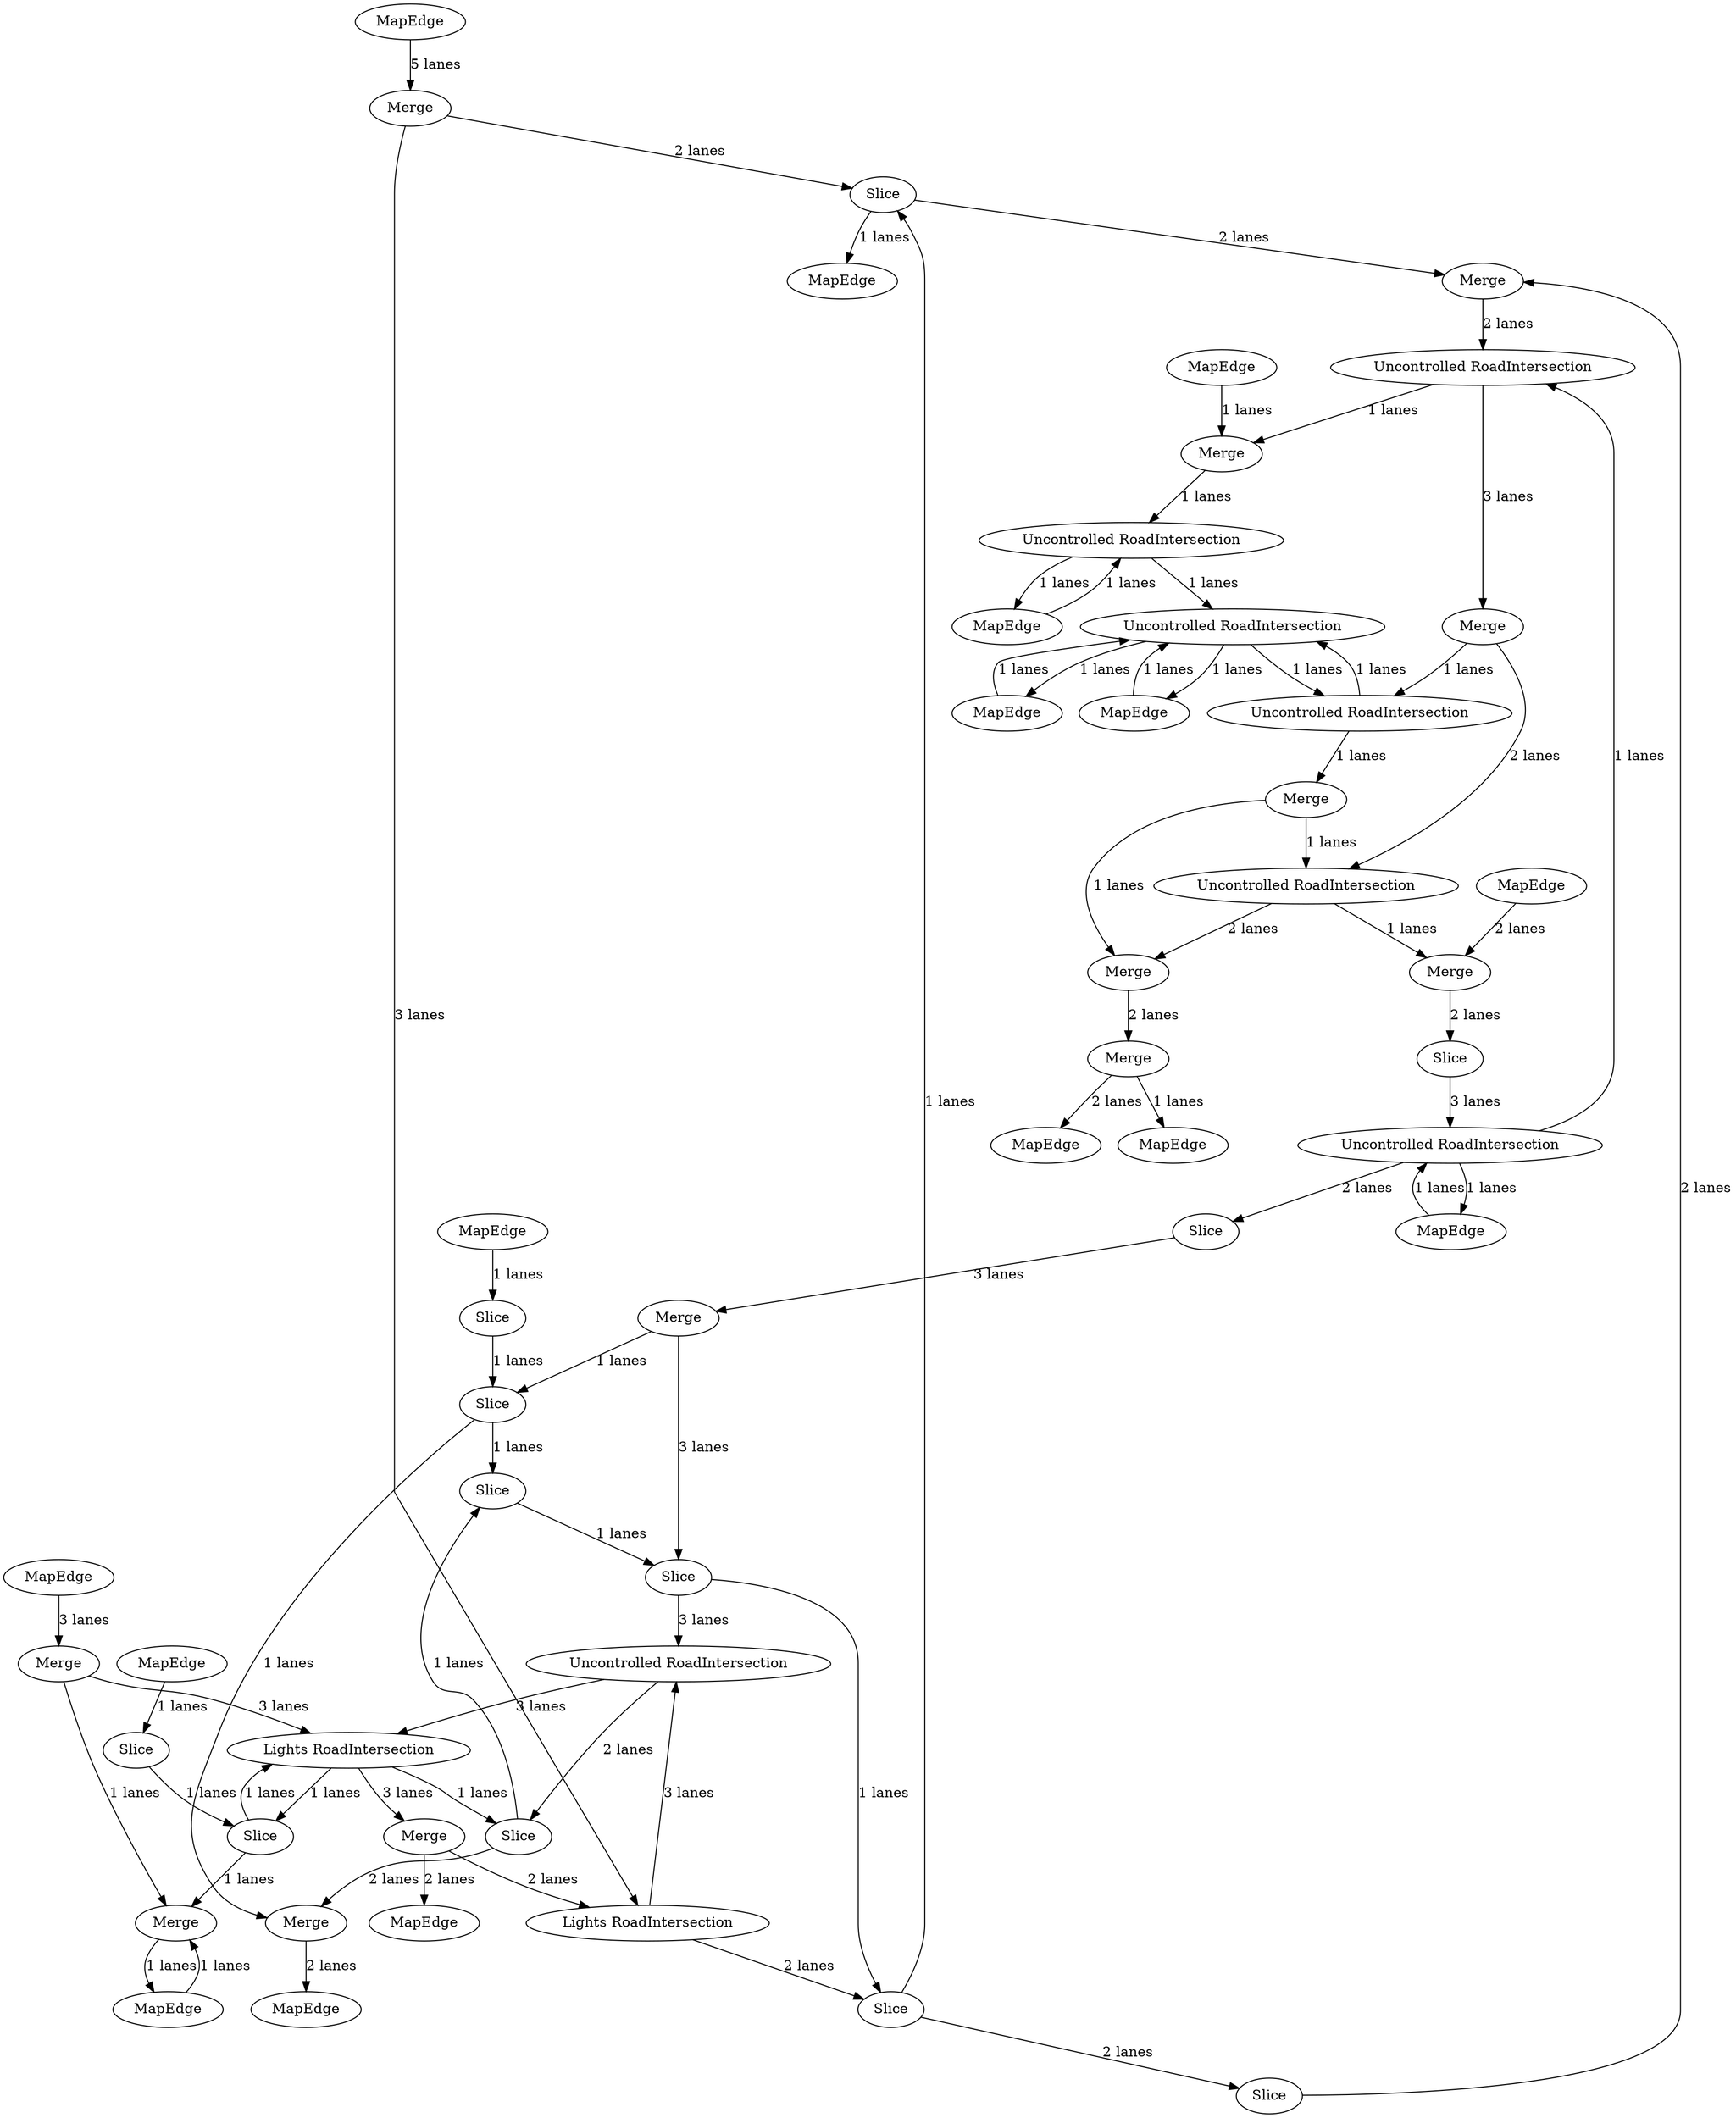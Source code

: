 digraph {
    0 [ label = "Merge" ]
    1 [ label = "Merge" ]
    2 [ label = "Merge" ]
    3 [ label = "MapEdge" ]
    4 [ label = "Merge" ]
    5 [ label = "Uncontrolled RoadIntersection" ]
    6 [ label = "MapEdge" ]
    7 [ label = "Merge" ]
    8 [ label = "Uncontrolled RoadIntersection" ]
    9 [ label = "MapEdge" ]
    10 [ label = "MapEdge" ]
    11 [ label = "Slice" ]
    12 [ label = "Slice" ]
    13 [ label = "Slice" ]
    14 [ label = "Uncontrolled RoadIntersection" ]
    15 [ label = "Merge" ]
    16 [ label = "Slice" ]
    17 [ label = "Merge" ]
    18 [ label = "Uncontrolled RoadIntersection" ]
    19 [ label = "Merge" ]
    20 [ label = "Merge" ]
    21 [ label = "Merge" ]
    22 [ label = "MapEdge" ]
    23 [ label = "Lights RoadIntersection" ]
    24 [ label = "Merge" ]
    25 [ label = "MapEdge" ]
    26 [ label = "MapEdge" ]
    27 [ label = "Merge" ]
    28 [ label = "Slice" ]
    29 [ label = "Slice" ]
    30 [ label = "Uncontrolled RoadIntersection" ]
    31 [ label = "MapEdge" ]
    32 [ label = "Merge" ]
    33 [ label = "MapEdge" ]
    34 [ label = "MapEdge" ]
    35 [ label = "Slice" ]
    36 [ label = "Slice" ]
    37 [ label = "Uncontrolled RoadIntersection" ]
    38 [ label = "Uncontrolled RoadIntersection" ]
    39 [ label = "MapEdge" ]
    40 [ label = "MapEdge" ]
    41 [ label = "MapEdge" ]
    42 [ label = "Slice" ]
    43 [ label = "MapEdge" ]
    44 [ label = "MapEdge" ]
    45 [ label = "Slice" ]
    46 [ label = "MapEdge" ]
    47 [ label = "Slice" ]
    48 [ label = "Lights RoadIntersection" ]
    49 [ label = "Slice" ]
    0 -> 11 [ label = "2 lanes" ]
    11 -> 1 [ label = "2 lanes" ]
    2 -> 3 [ label = "1 lanes" ]
    4 -> 5 [ label = "1 lanes" ]
    6 -> 7 [ label = "1 lanes" ]
    8 -> 9 [ label = "1 lanes" ]
    9 -> 8 [ label = "1 lanes" ]
    11 -> 10 [ label = "1 lanes" ]
    28 -> 11 [ label = "1 lanes" ]
    35 -> 28 [ label = "1 lanes" ]
    12 -> 35 [ label = "1 lanes" ]
    16 -> 12 [ label = "1 lanes" ]
    13 -> 16 [ label = "1 lanes" ]
    7 -> 8 [ label = "1 lanes" ]
    8 -> 14 [ label = "1 lanes" ]
    15 -> 16 [ label = "1 lanes" ]
    16 -> 17 [ label = "1 lanes" ]
    18 -> 47 [ label = "2 lanes" ]
    19 -> 20 [ label = "1 lanes" ]
    21 -> 5 [ label = "2 lanes" ]
    20 -> 22 [ label = "1 lanes" ]
    22 -> 20 [ label = "1 lanes" ]
    23 -> 18 [ label = "3 lanes" ]
    48 -> 24 [ label = "3 lanes" ]
    24 -> 25 [ label = "2 lanes" ]
    26 -> 27 [ label = "2 lanes" ]
    18 -> 48 [ label = "3 lanes" ]
    24 -> 23 [ label = "2 lanes" ]
    23 -> 28 [ label = "2 lanes" ]
    28 -> 29 [ label = "2 lanes" ]
    48 -> 49 [ label = "1 lanes" ]
    49 -> 20 [ label = "1 lanes" ]
    21 -> 30 [ label = "1 lanes" ]
    30 -> 14 [ label = "1 lanes" ]
    14 -> 30 [ label = "1 lanes" ]
    14 -> 31 [ label = "1 lanes" ]
    31 -> 14 [ label = "1 lanes" ]
    4 -> 32 [ label = "1 lanes" ]
    33 -> 19 [ label = "3 lanes" ]
    19 -> 48 [ label = "3 lanes" ]
    2 -> 34 [ label = "2 lanes" ]
    29 -> 1 [ label = "2 lanes" ]
    15 -> 35 [ label = "3 lanes" ]
    35 -> 18 [ label = "3 lanes" ]
    36 -> 15 [ label = "3 lanes" ]
    37 -> 38 [ label = "1 lanes" ]
    39 -> 37 [ label = "1 lanes" ]
    37 -> 39 [ label = "1 lanes" ]
    1 -> 38 [ label = "2 lanes" ]
    38 -> 7 [ label = "1 lanes" ]
    14 -> 40 [ label = "1 lanes" ]
    40 -> 14 [ label = "1 lanes" ]
    47 -> 17 [ label = "2 lanes" ]
    17 -> 41 [ label = "2 lanes" ]
    0 -> 23 [ label = "3 lanes" ]
    38 -> 21 [ label = "3 lanes" ]
    42 -> 37 [ label = "3 lanes" ]
    5 -> 27 [ label = "1 lanes" ]
    27 -> 42 [ label = "2 lanes" ]
    5 -> 32 [ label = "2 lanes" ]
    43 -> 13 [ label = "1 lanes" ]
    44 -> 0 [ label = "5 lanes" ]
    46 -> 45 [ label = "1 lanes" ]
    47 -> 12 [ label = "1 lanes" ]
    48 -> 47 [ label = "1 lanes" ]
    49 -> 48 [ label = "1 lanes" ]
    45 -> 49 [ label = "1 lanes" ]
    30 -> 4 [ label = "1 lanes" ]
    37 -> 36 [ label = "2 lanes" ]
    32 -> 2 [ label = "2 lanes" ]
}

